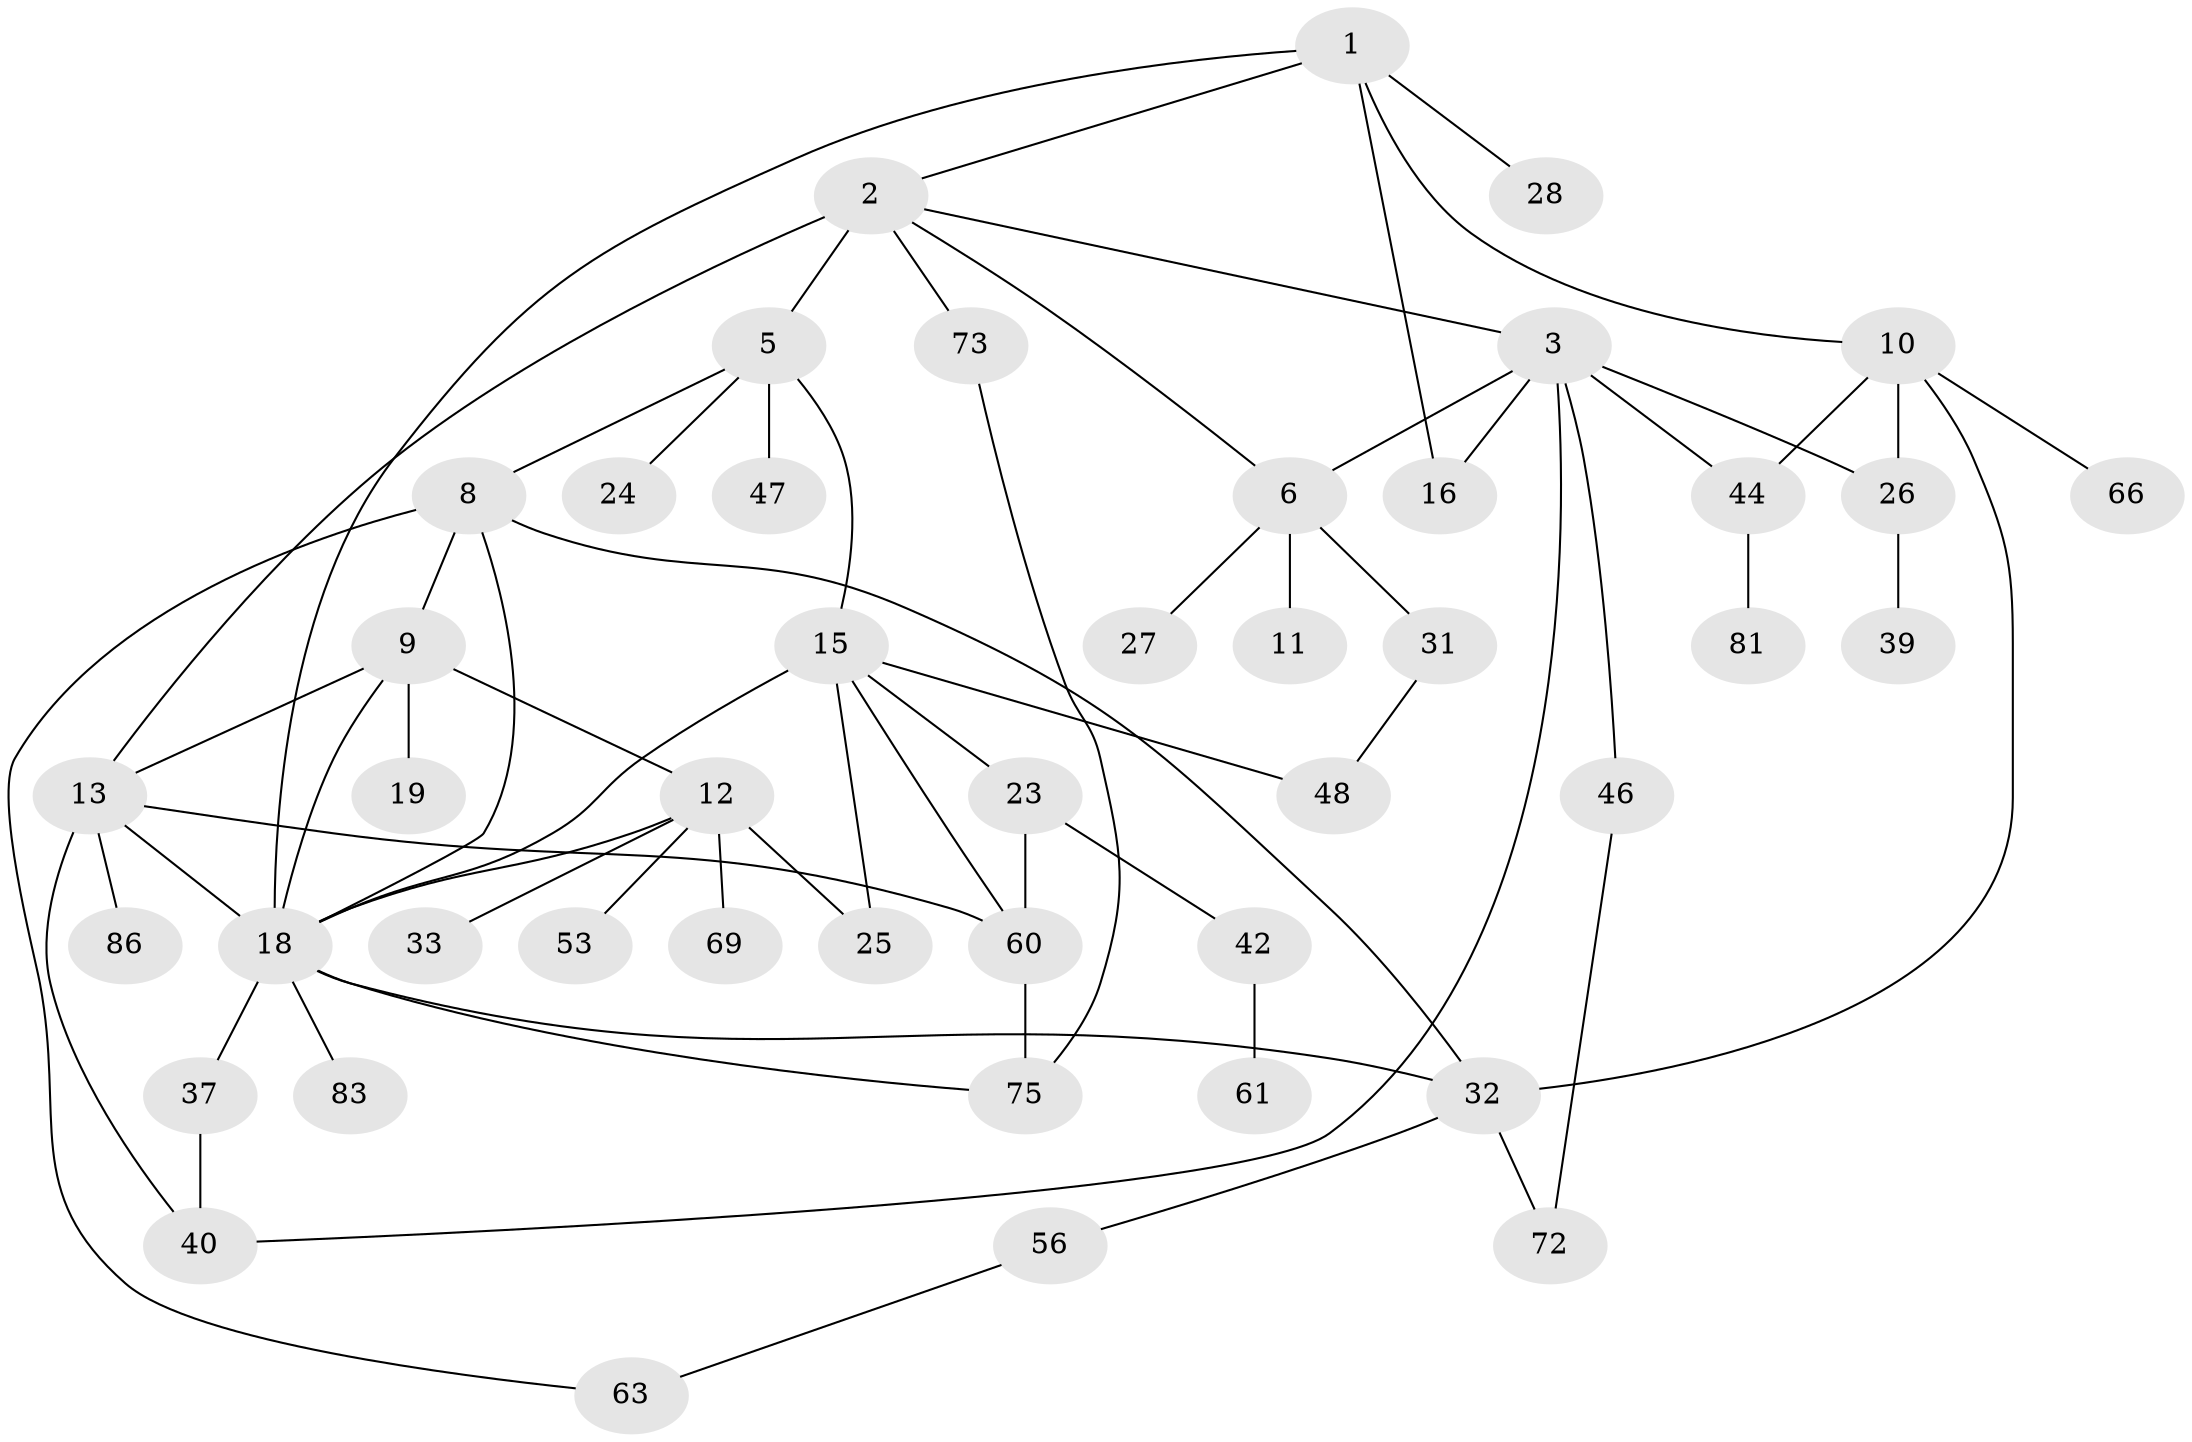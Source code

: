 // original degree distribution, {5: 0.07692307692307693, 7: 0.01098901098901099, 6: 0.054945054945054944, 3: 0.12087912087912088, 1: 0.2967032967032967, 2: 0.3076923076923077, 4: 0.13186813186813187}
// Generated by graph-tools (version 1.1) at 2025/13/03/09/25 04:13:17]
// undirected, 45 vertices, 66 edges
graph export_dot {
graph [start="1"]
  node [color=gray90,style=filled];
  1;
  2 [super="+4+21"];
  3 [super="+7+55"];
  5;
  6;
  8 [super="+50"];
  9;
  10 [super="+30+14"];
  11;
  12;
  13 [super="+17+65+36"];
  15 [super="+49"];
  16 [super="+88"];
  18 [super="+20+84+59"];
  19;
  23 [super="+64+34"];
  24;
  25 [super="+29+71"];
  26;
  27;
  28;
  31 [super="+57"];
  32 [super="+54+43+35+41+67"];
  33 [super="+52+68"];
  37 [super="+85"];
  39;
  40;
  42;
  44;
  46;
  47;
  48 [super="+58"];
  53 [super="+89"];
  56;
  60 [super="+77"];
  61;
  63;
  66;
  69;
  72;
  73 [super="+74"];
  75 [super="+80"];
  81;
  83;
  86;
  1 -- 2;
  1 -- 10;
  1 -- 28;
  1 -- 16;
  1 -- 18;
  2 -- 3;
  2 -- 5;
  2 -- 13 [weight=3];
  2 -- 6;
  2 -- 73;
  3 -- 16;
  3 -- 26;
  3 -- 44;
  3 -- 40;
  3 -- 46;
  3 -- 6;
  5 -- 8;
  5 -- 15;
  5 -- 24;
  5 -- 47;
  6 -- 11;
  6 -- 27;
  6 -- 31;
  8 -- 9;
  8 -- 18;
  8 -- 32;
  8 -- 63;
  9 -- 12;
  9 -- 19;
  9 -- 13;
  9 -- 18;
  10 -- 44;
  10 -- 26 [weight=2];
  10 -- 32;
  10 -- 66;
  12 -- 25;
  12 -- 33;
  12 -- 53;
  12 -- 69;
  12 -- 18;
  13 -- 60;
  13 -- 86;
  13 -- 40;
  13 -- 18;
  15 -- 23 [weight=2];
  15 -- 48 [weight=2];
  15 -- 25;
  15 -- 60;
  15 -- 18;
  18 -- 32;
  18 -- 83;
  18 -- 37;
  18 -- 75;
  23 -- 60;
  23 -- 42;
  26 -- 39;
  31 -- 48;
  32 -- 56;
  32 -- 72;
  37 -- 40;
  42 -- 61;
  44 -- 81;
  46 -- 72;
  56 -- 63;
  60 -- 75;
  73 -- 75;
}
